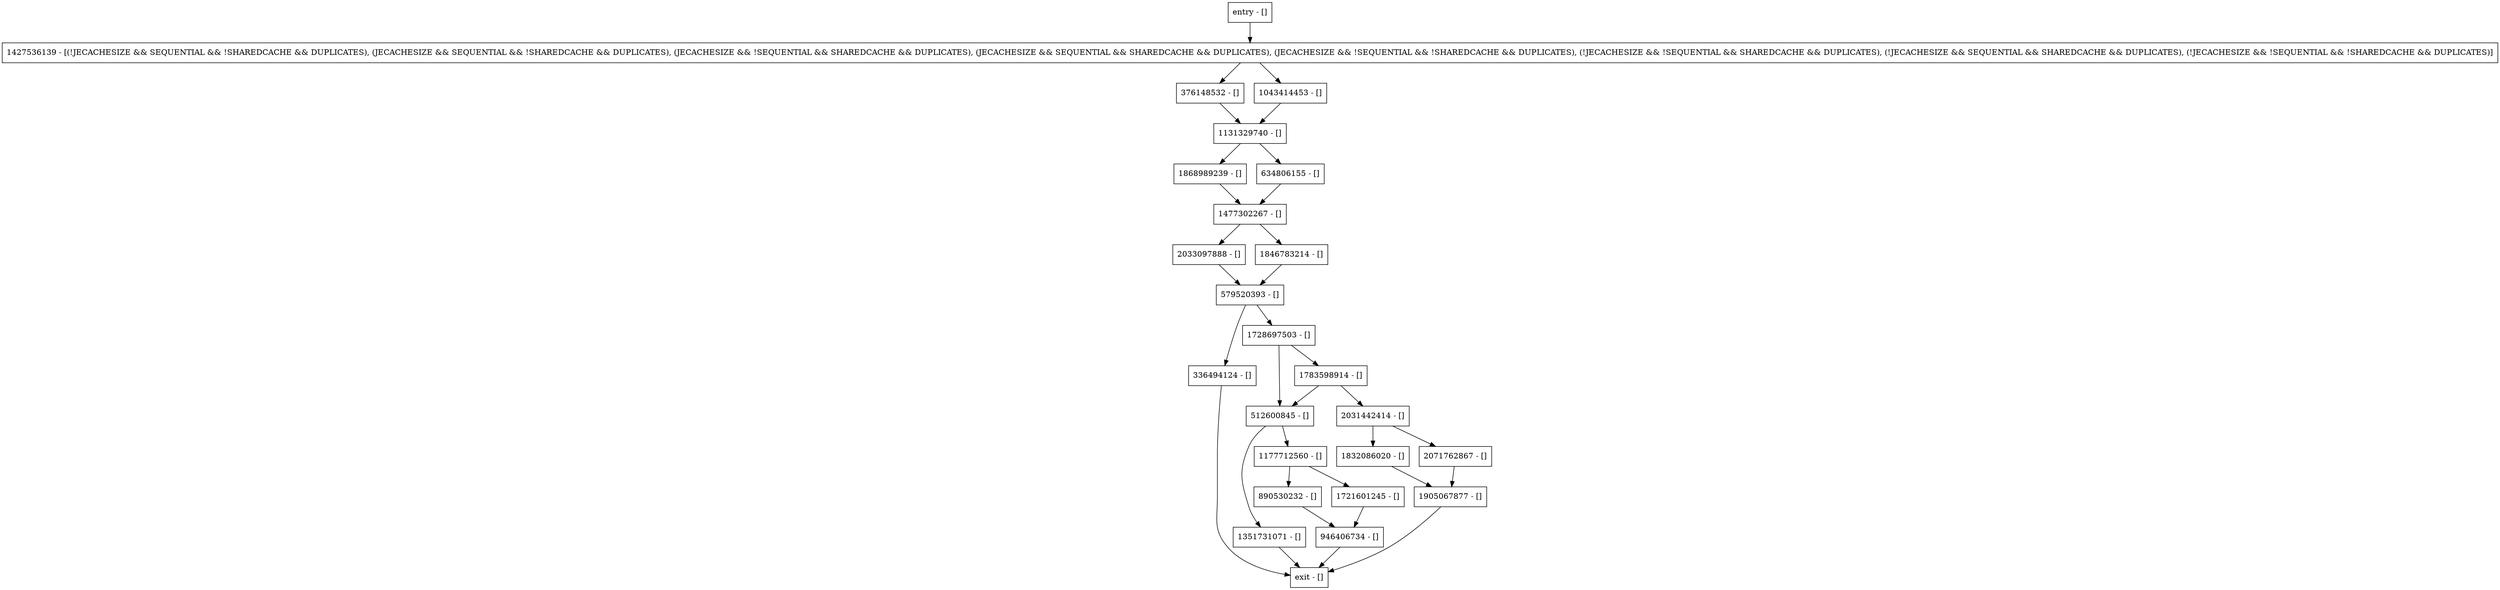 digraph compare {
node [shape=record];
1131329740 [label="1131329740 - []"];
2033097888 [label="2033097888 - []"];
512600845 [label="512600845 - []"];
579520393 [label="579520393 - []"];
2031442414 [label="2031442414 - []"];
1868989239 [label="1868989239 - []"];
1846783214 [label="1846783214 - []"];
890530232 [label="890530232 - []"];
1427536139 [label="1427536139 - [(!JECACHESIZE && SEQUENTIAL && !SHAREDCACHE && DUPLICATES), (JECACHESIZE && SEQUENTIAL && !SHAREDCACHE && DUPLICATES), (JECACHESIZE && !SEQUENTIAL && SHAREDCACHE && DUPLICATES), (JECACHESIZE && SEQUENTIAL && SHAREDCACHE && DUPLICATES), (JECACHESIZE && !SEQUENTIAL && !SHAREDCACHE && DUPLICATES), (!JECACHESIZE && !SEQUENTIAL && SHAREDCACHE && DUPLICATES), (!JECACHESIZE && SEQUENTIAL && SHAREDCACHE && DUPLICATES), (!JECACHESIZE && !SEQUENTIAL && !SHAREDCACHE && DUPLICATES)]"];
336494124 [label="336494124 - []"];
946406734 [label="946406734 - []"];
1905067877 [label="1905067877 - []"];
1728697503 [label="1728697503 - []"];
1477302267 [label="1477302267 - []"];
1721601245 [label="1721601245 - []"];
entry [label="entry - []"];
exit [label="exit - []"];
1351731071 [label="1351731071 - []"];
1177712560 [label="1177712560 - []"];
376148532 [label="376148532 - []"];
634806155 [label="634806155 - []"];
1832086020 [label="1832086020 - []"];
2071762867 [label="2071762867 - []"];
1783598914 [label="1783598914 - []"];
1043414453 [label="1043414453 - []"];
entry;
exit;
1131329740 -> 1868989239;
1131329740 -> 634806155;
2033097888 -> 579520393;
512600845 -> 1351731071;
512600845 -> 1177712560;
579520393 -> 336494124;
579520393 -> 1728697503;
2031442414 -> 1832086020;
2031442414 -> 2071762867;
1868989239 -> 1477302267;
1846783214 -> 579520393;
890530232 -> 946406734;
1427536139 -> 376148532;
1427536139 -> 1043414453;
336494124 -> exit;
946406734 -> exit;
1905067877 -> exit;
1728697503 -> 512600845;
1728697503 -> 1783598914;
1477302267 -> 1846783214;
1477302267 -> 2033097888;
1721601245 -> 946406734;
entry -> 1427536139;
1351731071 -> exit;
1177712560 -> 890530232;
1177712560 -> 1721601245;
376148532 -> 1131329740;
634806155 -> 1477302267;
1832086020 -> 1905067877;
2071762867 -> 1905067877;
1783598914 -> 512600845;
1783598914 -> 2031442414;
1043414453 -> 1131329740;
}
